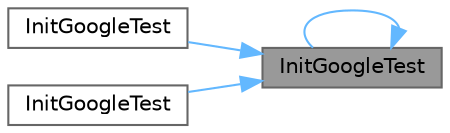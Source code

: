 digraph "InitGoogleTest"
{
 // LATEX_PDF_SIZE
  bgcolor="transparent";
  edge [fontname=Helvetica,fontsize=10,labelfontname=Helvetica,labelfontsize=10];
  node [fontname=Helvetica,fontsize=10,shape=box,height=0.2,width=0.4];
  rankdir="RL";
  Node1 [id="Node000001",label="InitGoogleTest",height=0.2,width=0.4,color="gray40", fillcolor="grey60", style="filled", fontcolor="black",tooltip=" "];
  Node1 -> Node2 [id="edge1_Node000001_Node000002",dir="back",color="steelblue1",style="solid",tooltip=" "];
  Node2 [id="Node000002",label="InitGoogleTest",height=0.2,width=0.4,color="grey40", fillcolor="white", style="filled",URL="$namespacetesting.html#aa5a807f712bab93e8775395b590cbf87",tooltip=" "];
  Node1 -> Node1 [id="edge2_Node000001_Node000001",dir="back",color="steelblue1",style="solid",tooltip=" "];
  Node1 -> Node3 [id="edge3_Node000001_Node000003",dir="back",color="steelblue1",style="solid",tooltip=" "];
  Node3 [id="Node000003",label="InitGoogleTest",height=0.2,width=0.4,color="grey40", fillcolor="white", style="filled",URL="$namespacetesting.html#a1e9668bd7ea1c9158eca20c9864866f1",tooltip=" "];
}

